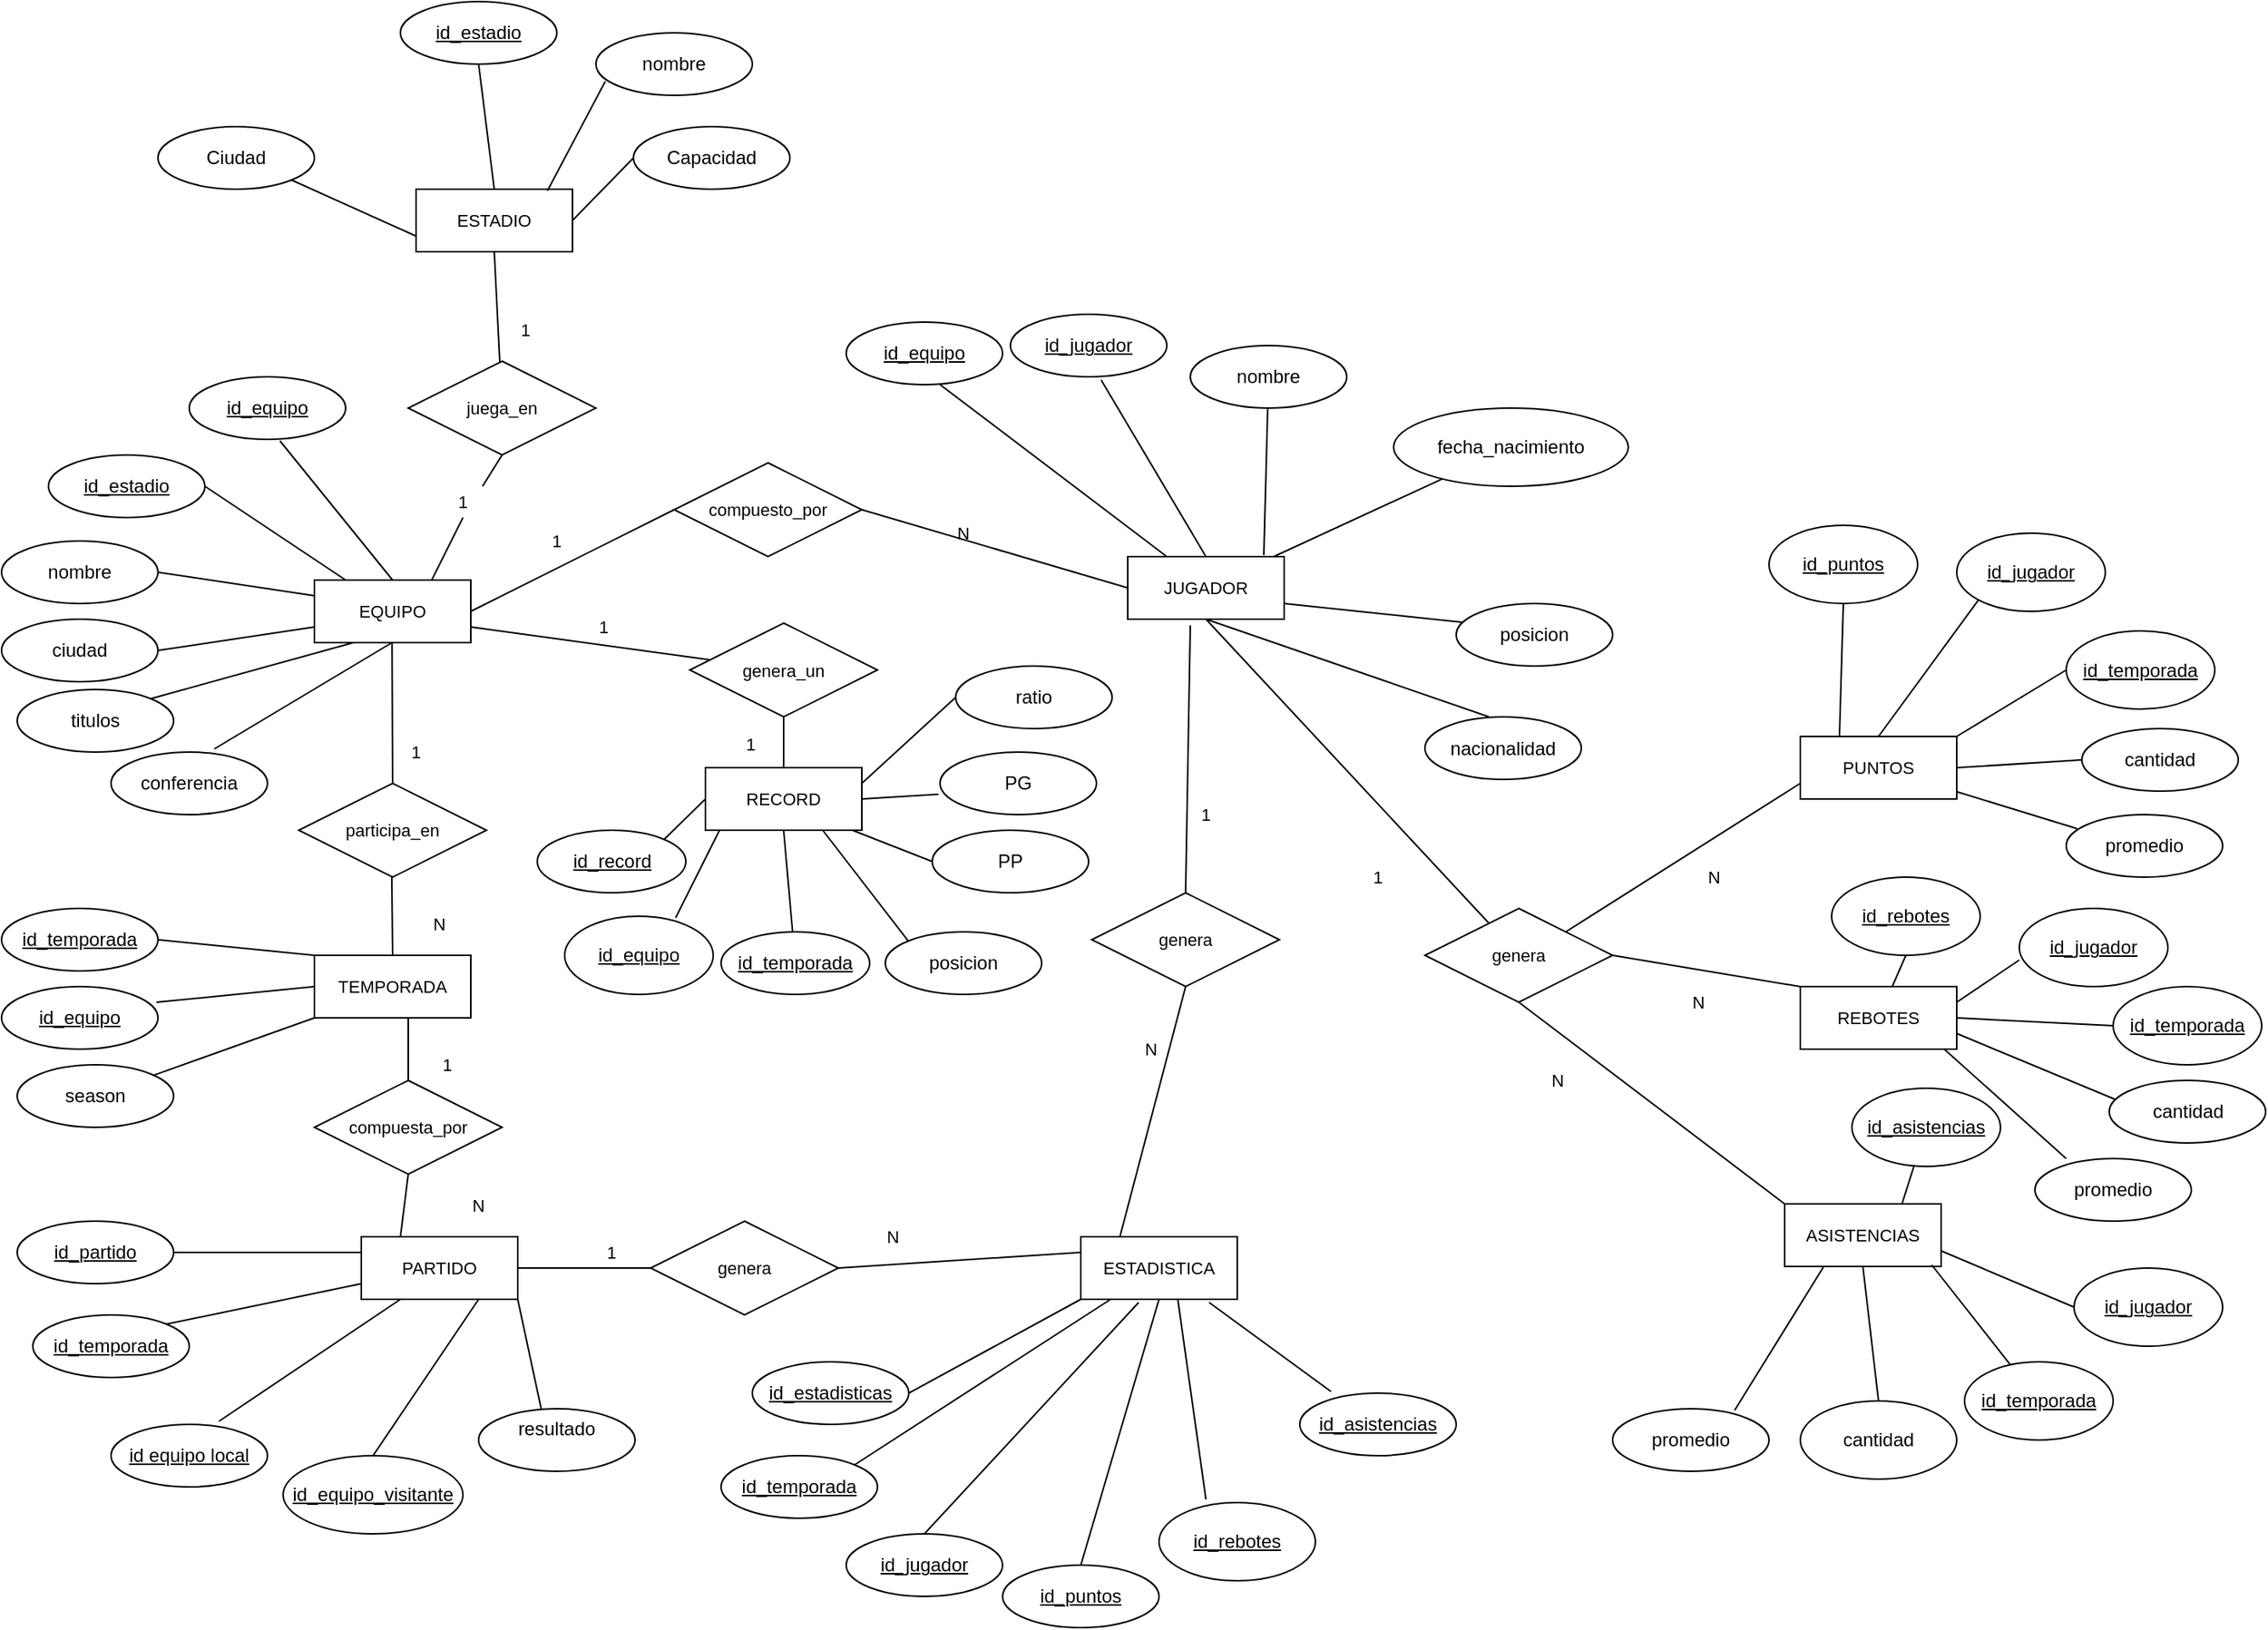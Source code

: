 <mxfile version="17.4.0" type="device"><diagram id="fuQDnRdBaqJoZmb2nzRI" name="Page-1"><mxGraphModel dx="868" dy="454" grid="1" gridSize="10" guides="1" tooltips="1" connect="1" arrows="1" fold="1" page="1" pageScale="1" pageWidth="827" pageHeight="1169" math="0" shadow="0"><root><mxCell id="0"/><mxCell id="1" parent="0"/><mxCell id="46nkglS7ysUn8LPjvUqS-1" style="edgeStyle=none;rounded=0;orthogonalLoop=1;jettySize=auto;html=1;exitX=1;exitY=0.5;exitDx=0;exitDy=0;entryX=0;entryY=0.5;entryDx=0;entryDy=0;fontSize=11;endArrow=none;endFill=0;" parent="1" source="46nkglS7ysUn8LPjvUqS-2" target="46nkglS7ysUn8LPjvUqS-6" edge="1"><mxGeometry relative="1" as="geometry"><mxPoint x="360" y="750" as="targetPoint"/></mxGeometry></mxCell><mxCell id="46nkglS7ysUn8LPjvUqS-2" value="EQUIPO" style="whiteSpace=wrap;html=1;align=center;fontSize=11;strokeColor=default;" parent="1" vertex="1"><mxGeometry x="210" y="730" width="100" height="40" as="geometry"/></mxCell><mxCell id="46nkglS7ysUn8LPjvUqS-3" value="JUGADOR" style="whiteSpace=wrap;html=1;align=center;fontSize=11;strokeColor=default;" parent="1" vertex="1"><mxGeometry x="730" y="715" width="100" height="40" as="geometry"/></mxCell><mxCell id="46nkglS7ysUn8LPjvUqS-4" style="edgeStyle=none;rounded=0;orthogonalLoop=1;jettySize=auto;html=1;exitX=1;exitY=0.5;exitDx=0;exitDy=0;fontSize=11;endArrow=none;endFill=0;entryX=0;entryY=0.5;entryDx=0;entryDy=0;" parent="1" source="46nkglS7ysUn8LPjvUqS-6" target="46nkglS7ysUn8LPjvUqS-3" edge="1"><mxGeometry relative="1" as="geometry"><mxPoint x="490" y="770" as="targetPoint"/><mxPoint x="480" y="750" as="sourcePoint"/></mxGeometry></mxCell><mxCell id="46nkglS7ysUn8LPjvUqS-5" value="N" style="text;html=1;strokeColor=none;fillColor=none;align=center;verticalAlign=middle;whiteSpace=wrap;rounded=0;fontSize=11;" parent="1" vertex="1"><mxGeometry x="600" y="690" width="50" height="20" as="geometry"/></mxCell><mxCell id="46nkglS7ysUn8LPjvUqS-6" value="compuesto_por" style="shape=rhombus;perimeter=rhombusPerimeter;whiteSpace=wrap;html=1;align=center;fontSize=11;strokeColor=default;" parent="1" vertex="1"><mxGeometry x="440" y="655" width="120" height="60" as="geometry"/></mxCell><mxCell id="46nkglS7ysUn8LPjvUqS-7" style="edgeStyle=none;rounded=0;orthogonalLoop=1;jettySize=auto;html=1;exitX=1;exitY=0.5;exitDx=0;exitDy=0;endArrow=none;endFill=0;" parent="1" source="46nkglS7ysUn8LPjvUqS-8" target="46nkglS7ysUn8LPjvUqS-2" edge="1"><mxGeometry relative="1" as="geometry"/></mxCell><mxCell id="46nkglS7ysUn8LPjvUqS-8" value="&lt;u&gt;id_estadio&lt;/u&gt;" style="ellipse;whiteSpace=wrap;html=1;align=center;" parent="1" vertex="1"><mxGeometry x="40" y="650" width="100" height="40" as="geometry"/></mxCell><mxCell id="46nkglS7ysUn8LPjvUqS-9" style="edgeStyle=none;rounded=0;orthogonalLoop=1;jettySize=auto;html=1;exitX=1;exitY=0;exitDx=0;exitDy=0;entryX=0.25;entryY=1;entryDx=0;entryDy=0;endArrow=none;endFill=0;" parent="1" source="46nkglS7ysUn8LPjvUqS-10" target="46nkglS7ysUn8LPjvUqS-2" edge="1"><mxGeometry relative="1" as="geometry"/></mxCell><mxCell id="46nkglS7ysUn8LPjvUqS-10" value="&lt;span&gt;titulos&lt;/span&gt;" style="ellipse;whiteSpace=wrap;html=1;align=center;fontStyle=0" parent="1" vertex="1"><mxGeometry x="20" y="800" width="100" height="40" as="geometry"/></mxCell><mxCell id="46nkglS7ysUn8LPjvUqS-17" style="edgeStyle=none;rounded=0;orthogonalLoop=1;jettySize=auto;html=1;exitX=1;exitY=0.5;exitDx=0;exitDy=0;entryX=0;entryY=0.25;entryDx=0;entryDy=0;endArrow=none;endFill=0;" parent="1" source="46nkglS7ysUn8LPjvUqS-18" target="46nkglS7ysUn8LPjvUqS-2" edge="1"><mxGeometry relative="1" as="geometry"/></mxCell><mxCell id="46nkglS7ysUn8LPjvUqS-18" value="&lt;span&gt;nombre&lt;/span&gt;" style="ellipse;whiteSpace=wrap;html=1;align=center;fontStyle=0" parent="1" vertex="1"><mxGeometry x="10" y="705" width="100" height="40" as="geometry"/></mxCell><mxCell id="46nkglS7ysUn8LPjvUqS-19" style="edgeStyle=none;rounded=0;orthogonalLoop=1;jettySize=auto;html=1;entryX=0.87;entryY=-0.025;entryDx=0;entryDy=0;endArrow=none;endFill=0;entryPerimeter=0;" parent="1" source="46nkglS7ysUn8LPjvUqS-20" target="46nkglS7ysUn8LPjvUqS-3" edge="1"><mxGeometry relative="1" as="geometry"/></mxCell><mxCell id="46nkglS7ysUn8LPjvUqS-20" value="&lt;span&gt;nombre&lt;/span&gt;" style="ellipse;whiteSpace=wrap;html=1;align=center;fontStyle=0" parent="1" vertex="1"><mxGeometry x="770" y="580" width="100" height="40" as="geometry"/></mxCell><mxCell id="46nkglS7ysUn8LPjvUqS-23" style="edgeStyle=none;rounded=0;orthogonalLoop=1;jettySize=auto;html=1;entryX=0.5;entryY=1;entryDx=0;entryDy=0;endArrow=none;endFill=0;exitX=0.41;exitY=0;exitDx=0;exitDy=0;exitPerimeter=0;" parent="1" source="46nkglS7ysUn8LPjvUqS-41" target="46nkglS7ysUn8LPjvUqS-3" edge="1"><mxGeometry relative="1" as="geometry"><mxPoint x="590" y="866" as="sourcePoint"/></mxGeometry></mxCell><mxCell id="46nkglS7ysUn8LPjvUqS-25" value="1" style="text;html=1;strokeColor=none;fillColor=none;align=center;verticalAlign=middle;whiteSpace=wrap;rounded=0;fontSize=11;" parent="1" vertex="1"><mxGeometry x="340" y="695" width="50" height="20" as="geometry"/></mxCell><mxCell id="46nkglS7ysUn8LPjvUqS-26" value="&lt;u&gt;id_jugador&lt;/u&gt;" style="ellipse;whiteSpace=wrap;html=1;align=center;" parent="1" vertex="1"><mxGeometry x="655" y="560" width="100" height="40" as="geometry"/></mxCell><mxCell id="46nkglS7ysUn8LPjvUqS-27" style="edgeStyle=none;rounded=0;orthogonalLoop=1;jettySize=auto;html=1;entryX=0.5;entryY=0;entryDx=0;entryDy=0;endArrow=none;endFill=0;exitX=0.58;exitY=1.05;exitDx=0;exitDy=0;exitPerimeter=0;" parent="1" source="46nkglS7ysUn8LPjvUqS-26" target="46nkglS7ysUn8LPjvUqS-3" edge="1"><mxGeometry relative="1" as="geometry"><mxPoint x="230" y="830" as="sourcePoint"/><mxPoint x="245" y="780" as="targetPoint"/></mxGeometry></mxCell><mxCell id="46nkglS7ysUn8LPjvUqS-29" value="participa_en" style="shape=rhombus;perimeter=rhombusPerimeter;whiteSpace=wrap;html=1;align=center;fontSize=11;strokeColor=default;" parent="1" vertex="1"><mxGeometry x="200" y="860" width="120" height="60" as="geometry"/></mxCell><mxCell id="46nkglS7ysUn8LPjvUqS-30" style="edgeStyle=none;rounded=0;orthogonalLoop=1;jettySize=auto;html=1;exitX=0.5;exitY=0;exitDx=0;exitDy=0;entryX=0.25;entryY=1;entryDx=0;entryDy=0;endArrow=none;endFill=0;" parent="1" source="46nkglS7ysUn8LPjvUqS-29" edge="1"><mxGeometry relative="1" as="geometry"><mxPoint x="179.995" y="855.858" as="sourcePoint"/><mxPoint x="259.64" y="770" as="targetPoint"/></mxGeometry></mxCell><mxCell id="46nkglS7ysUn8LPjvUqS-31" value="PARTIDO" style="whiteSpace=wrap;html=1;align=center;fontSize=11;strokeColor=default;" parent="1" vertex="1"><mxGeometry x="240" y="1150" width="100" height="40" as="geometry"/></mxCell><mxCell id="46nkglS7ysUn8LPjvUqS-34" value="&lt;u&gt;id_partido&lt;/u&gt;" style="ellipse;whiteSpace=wrap;html=1;align=center;" parent="1" vertex="1"><mxGeometry x="20" y="1140" width="100" height="40" as="geometry"/></mxCell><mxCell id="46nkglS7ysUn8LPjvUqS-35" style="edgeStyle=none;rounded=0;orthogonalLoop=1;jettySize=auto;html=1;exitX=1;exitY=0.5;exitDx=0;exitDy=0;entryX=0;entryY=0.25;entryDx=0;entryDy=0;endArrow=none;endFill=0;" parent="1" source="46nkglS7ysUn8LPjvUqS-34" target="46nkglS7ysUn8LPjvUqS-31" edge="1"><mxGeometry relative="1" as="geometry"><mxPoint x="165" y="1190" as="sourcePoint"/><mxPoint x="240" y="1180" as="targetPoint"/></mxGeometry></mxCell><mxCell id="46nkglS7ysUn8LPjvUqS-39" style="edgeStyle=none;rounded=0;orthogonalLoop=1;jettySize=auto;html=1;exitX=0.69;exitY=-0.05;exitDx=0;exitDy=0;entryX=0.25;entryY=1;entryDx=0;entryDy=0;endArrow=none;endFill=0;exitPerimeter=0;" parent="1" source="nMI_UJTSzZsfSIfww0H4-46" edge="1"><mxGeometry relative="1" as="geometry"><mxPoint x="253" y="1260" as="sourcePoint"/><mxPoint x="265" y="1190" as="targetPoint"/></mxGeometry></mxCell><mxCell id="46nkglS7ysUn8LPjvUqS-40" style="edgeStyle=none;rounded=0;orthogonalLoop=1;jettySize=auto;html=1;exitX=0.5;exitY=0;exitDx=0;exitDy=0;entryX=0.25;entryY=1;entryDx=0;entryDy=0;endArrow=none;endFill=0;" parent="1" source="nMI_UJTSzZsfSIfww0H4-47" edge="1"><mxGeometry relative="1" as="geometry"><mxPoint x="319" y="1278" as="sourcePoint"/><mxPoint x="315" y="1190" as="targetPoint"/></mxGeometry></mxCell><mxCell id="46nkglS7ysUn8LPjvUqS-41" value="&lt;span&gt;nacionalidad&lt;/span&gt;" style="ellipse;whiteSpace=wrap;html=1;align=center;fontStyle=0" parent="1" vertex="1"><mxGeometry x="920" y="817.5" width="100" height="40" as="geometry"/></mxCell><mxCell id="46nkglS7ysUn8LPjvUqS-42" value="&lt;span&gt;posicion&lt;/span&gt;" style="ellipse;whiteSpace=wrap;html=1;align=center;fontStyle=0" parent="1" vertex="1"><mxGeometry x="940" y="745" width="100" height="40" as="geometry"/></mxCell><mxCell id="46nkglS7ysUn8LPjvUqS-43" style="edgeStyle=none;rounded=0;orthogonalLoop=1;jettySize=auto;html=1;entryX=1;entryY=0.75;entryDx=0;entryDy=0;endArrow=none;endFill=0;exitX=0.04;exitY=0.3;exitDx=0;exitDy=0;exitPerimeter=0;" parent="1" source="46nkglS7ysUn8LPjvUqS-42" target="46nkglS7ysUn8LPjvUqS-3" edge="1"><mxGeometry relative="1" as="geometry"><mxPoint x="631" y="870" as="sourcePoint"/><mxPoint x="610" y="770" as="targetPoint"/></mxGeometry></mxCell><mxCell id="nMI_UJTSzZsfSIfww0H4-2" style="edgeStyle=none;rounded=0;orthogonalLoop=1;jettySize=auto;html=1;entryX=1;entryY=1;entryDx=0;entryDy=0;endArrow=none;endFill=0;exitX=0.4;exitY=0;exitDx=0;exitDy=0;exitPerimeter=0;" parent="1" source="nMI_UJTSzZsfSIfww0H4-45" target="46nkglS7ysUn8LPjvUqS-31" edge="1"><mxGeometry relative="1" as="geometry"><mxPoint x="425.373" y="1225.572" as="sourcePoint"/><mxPoint x="325" y="1200" as="targetPoint"/></mxGeometry></mxCell><mxCell id="nMI_UJTSzZsfSIfww0H4-9" value="genera" style="shape=rhombus;perimeter=rhombusPerimeter;whiteSpace=wrap;html=1;align=center;fontSize=11;strokeColor=default;" parent="1" vertex="1"><mxGeometry x="425" y="1140" width="120" height="60" as="geometry"/></mxCell><mxCell id="nMI_UJTSzZsfSIfww0H4-10" value="ESTADISTICA" style="whiteSpace=wrap;html=1;align=center;fontSize=11;strokeColor=default;" parent="1" vertex="1"><mxGeometry x="700" y="1150" width="100" height="40" as="geometry"/></mxCell><mxCell id="nMI_UJTSzZsfSIfww0H4-13" value="&lt;u&gt;id_jugador&lt;/u&gt;" style="ellipse;whiteSpace=wrap;html=1;align=center;" parent="1" vertex="1"><mxGeometry x="550" y="1340" width="100" height="40" as="geometry"/></mxCell><mxCell id="nMI_UJTSzZsfSIfww0H4-14" value="&lt;u&gt;id_temporada&lt;/u&gt;" style="ellipse;whiteSpace=wrap;html=1;align=center;" parent="1" vertex="1"><mxGeometry x="470" y="1290" width="100" height="40" as="geometry"/></mxCell><mxCell id="nMI_UJTSzZsfSIfww0H4-15" style="edgeStyle=none;rounded=0;orthogonalLoop=1;jettySize=auto;html=1;entryX=1;entryY=1;entryDx=0;entryDy=0;endArrow=none;endFill=0;" parent="1" edge="1"><mxGeometry relative="1" as="geometry"><mxPoint x="425" y="1170" as="sourcePoint"/><mxPoint x="340" y="1170" as="targetPoint"/></mxGeometry></mxCell><mxCell id="nMI_UJTSzZsfSIfww0H4-16" style="edgeStyle=none;rounded=0;orthogonalLoop=1;jettySize=auto;html=1;entryX=1;entryY=0.5;entryDx=0;entryDy=0;endArrow=none;endFill=0;exitX=0;exitY=0.25;exitDx=0;exitDy=0;" parent="1" source="nMI_UJTSzZsfSIfww0H4-10" target="nMI_UJTSzZsfSIfww0H4-9" edge="1"><mxGeometry relative="1" as="geometry"><mxPoint x="635" y="1169.5" as="sourcePoint"/><mxPoint x="550" y="1169.5" as="targetPoint"/></mxGeometry></mxCell><mxCell id="nMI_UJTSzZsfSIfww0H4-17" value="1" style="text;html=1;strokeColor=none;fillColor=none;align=center;verticalAlign=middle;whiteSpace=wrap;rounded=0;fontSize=11;" parent="1" vertex="1"><mxGeometry x="375" y="1150" width="50" height="20" as="geometry"/></mxCell><mxCell id="nMI_UJTSzZsfSIfww0H4-18" value="N" style="text;html=1;strokeColor=none;fillColor=none;align=center;verticalAlign=middle;whiteSpace=wrap;rounded=0;fontSize=11;" parent="1" vertex="1"><mxGeometry x="555" y="1140" width="50" height="20" as="geometry"/></mxCell><mxCell id="nMI_UJTSzZsfSIfww0H4-20" value="genera" style="shape=rhombus;perimeter=rhombusPerimeter;whiteSpace=wrap;html=1;align=center;fontSize=11;strokeColor=default;" parent="1" vertex="1"><mxGeometry x="707" y="930" width="120" height="60" as="geometry"/></mxCell><mxCell id="nMI_UJTSzZsfSIfww0H4-22" value="&lt;span&gt;conferencia&lt;/span&gt;" style="ellipse;whiteSpace=wrap;html=1;align=center;fontStyle=0" parent="1" vertex="1"><mxGeometry x="80" y="840" width="100" height="40" as="geometry"/></mxCell><mxCell id="nMI_UJTSzZsfSIfww0H4-23" style="edgeStyle=none;rounded=0;orthogonalLoop=1;jettySize=auto;html=1;exitX=0.66;exitY=-0.05;exitDx=0;exitDy=0;entryX=0.25;entryY=1;entryDx=0;entryDy=0;endArrow=none;endFill=0;exitPerimeter=0;" parent="1" source="nMI_UJTSzZsfSIfww0H4-22" edge="1"><mxGeometry relative="1" as="geometry"><mxPoint x="129.995" y="805.858" as="sourcePoint"/><mxPoint x="259.64" y="770" as="targetPoint"/></mxGeometry></mxCell><mxCell id="nMI_UJTSzZsfSIfww0H4-24" value="1" style="text;html=1;strokeColor=none;fillColor=none;align=center;verticalAlign=middle;whiteSpace=wrap;rounded=0;fontSize=11;" parent="1" vertex="1"><mxGeometry x="250" y="817.5" width="50" height="45" as="geometry"/></mxCell><mxCell id="nMI_UJTSzZsfSIfww0H4-25" value="1" style="text;html=1;strokeColor=none;fillColor=none;align=center;verticalAlign=middle;whiteSpace=wrap;rounded=0;fontSize=11;" parent="1" vertex="1"><mxGeometry x="755" y="870" width="50" height="20" as="geometry"/></mxCell><mxCell id="nMI_UJTSzZsfSIfww0H4-26" value="TEMPORADA" style="whiteSpace=wrap;html=1;align=center;fontSize=11;strokeColor=default;" parent="1" vertex="1"><mxGeometry x="210" y="970" width="100" height="40" as="geometry"/></mxCell><mxCell id="nMI_UJTSzZsfSIfww0H4-27" style="edgeStyle=none;rounded=0;orthogonalLoop=1;jettySize=auto;html=1;entryX=0.25;entryY=1;entryDx=0;entryDy=0;endArrow=none;endFill=0;" parent="1" edge="1"><mxGeometry relative="1" as="geometry"><mxPoint x="260" y="970" as="sourcePoint"/><mxPoint x="259.5" y="920" as="targetPoint"/></mxGeometry></mxCell><mxCell id="nMI_UJTSzZsfSIfww0H4-28" value="&lt;span&gt;season&lt;/span&gt;" style="ellipse;whiteSpace=wrap;html=1;align=center;fontStyle=0" parent="1" vertex="1"><mxGeometry x="20" y="1040" width="100" height="40" as="geometry"/></mxCell><mxCell id="nMI_UJTSzZsfSIfww0H4-30" value="&lt;u&gt;id_temporada&lt;/u&gt;" style="ellipse;whiteSpace=wrap;html=1;align=center;" parent="1" vertex="1"><mxGeometry x="10" y="940" width="100" height="40" as="geometry"/></mxCell><mxCell id="nMI_UJTSzZsfSIfww0H4-31" style="edgeStyle=none;rounded=0;orthogonalLoop=1;jettySize=auto;html=1;exitX=1;exitY=0.5;exitDx=0;exitDy=0;entryX=0;entryY=0;entryDx=0;entryDy=0;endArrow=none;endFill=0;" parent="1" source="nMI_UJTSzZsfSIfww0H4-30" target="nMI_UJTSzZsfSIfww0H4-26" edge="1"><mxGeometry relative="1" as="geometry"><mxPoint x="115.355" y="815.858" as="sourcePoint"/><mxPoint x="245" y="780" as="targetPoint"/><Array as="points"/></mxGeometry></mxCell><mxCell id="nMI_UJTSzZsfSIfww0H4-32" style="edgeStyle=none;rounded=0;orthogonalLoop=1;jettySize=auto;html=1;entryX=0;entryY=0;entryDx=0;entryDy=0;endArrow=none;endFill=0;" parent="1" source="nMI_UJTSzZsfSIfww0H4-28" edge="1"><mxGeometry relative="1" as="geometry"><mxPoint x="105.355" y="1005.858" as="sourcePoint"/><mxPoint x="210" y="1010" as="targetPoint"/><Array as="points"/></mxGeometry></mxCell><mxCell id="nMI_UJTSzZsfSIfww0H4-33" value="compuesta_por" style="shape=rhombus;perimeter=rhombusPerimeter;whiteSpace=wrap;html=1;align=center;fontSize=11;strokeColor=default;" parent="1" vertex="1"><mxGeometry x="210" y="1050" width="120" height="60" as="geometry"/></mxCell><mxCell id="nMI_UJTSzZsfSIfww0H4-34" style="edgeStyle=none;rounded=0;orthogonalLoop=1;jettySize=auto;html=1;endArrow=none;endFill=0;" parent="1" target="nMI_UJTSzZsfSIfww0H4-33" edge="1"><mxGeometry relative="1" as="geometry"><mxPoint x="270" y="1010" as="sourcePoint"/><mxPoint x="269.5" y="930" as="targetPoint"/></mxGeometry></mxCell><mxCell id="nMI_UJTSzZsfSIfww0H4-35" style="edgeStyle=none;rounded=0;orthogonalLoop=1;jettySize=auto;html=1;endArrow=none;endFill=0;entryX=0.5;entryY=1;entryDx=0;entryDy=0;exitX=0.25;exitY=0;exitDx=0;exitDy=0;" parent="1" source="46nkglS7ysUn8LPjvUqS-31" target="nMI_UJTSzZsfSIfww0H4-33" edge="1"><mxGeometry relative="1" as="geometry"><mxPoint x="289" y="1160" as="sourcePoint"/><mxPoint x="280" y="1060" as="targetPoint"/></mxGeometry></mxCell><mxCell id="nMI_UJTSzZsfSIfww0H4-36" value="1" style="text;html=1;strokeColor=none;fillColor=none;align=center;verticalAlign=middle;whiteSpace=wrap;rounded=0;fontSize=11;" parent="1" vertex="1"><mxGeometry x="270" y="1030" width="50" height="20" as="geometry"/></mxCell><mxCell id="nMI_UJTSzZsfSIfww0H4-37" value="N" style="text;html=1;strokeColor=none;fillColor=none;align=center;verticalAlign=middle;whiteSpace=wrap;rounded=0;fontSize=11;" parent="1" vertex="1"><mxGeometry x="265" y="940" width="50" height="20" as="geometry"/></mxCell><mxCell id="nMI_UJTSzZsfSIfww0H4-38" value="N" style="text;html=1;strokeColor=none;fillColor=none;align=center;verticalAlign=middle;whiteSpace=wrap;rounded=0;fontSize=11;" parent="1" vertex="1"><mxGeometry x="720" y="1020" width="50" height="20" as="geometry"/></mxCell><mxCell id="nMI_UJTSzZsfSIfww0H4-39" value="N" style="text;html=1;strokeColor=none;fillColor=none;align=center;verticalAlign=middle;whiteSpace=wrap;rounded=0;fontSize=11;" parent="1" vertex="1"><mxGeometry x="290" y="1120" width="50" height="20" as="geometry"/></mxCell><mxCell id="nMI_UJTSzZsfSIfww0H4-41" value="&lt;u&gt;id_temporada&lt;/u&gt;" style="ellipse;whiteSpace=wrap;html=1;align=center;" parent="1" vertex="1"><mxGeometry x="30" y="1200" width="100" height="40" as="geometry"/></mxCell><mxCell id="nMI_UJTSzZsfSIfww0H4-42" style="edgeStyle=none;rounded=0;orthogonalLoop=1;jettySize=auto;html=1;exitX=1;exitY=0;exitDx=0;exitDy=0;entryX=0;entryY=0.75;entryDx=0;entryDy=0;endArrow=none;endFill=0;" parent="1" source="nMI_UJTSzZsfSIfww0H4-41" target="46nkglS7ysUn8LPjvUqS-31" edge="1"><mxGeometry relative="1" as="geometry"><mxPoint x="130" y="1170" as="sourcePoint"/><mxPoint x="250" y="1190" as="targetPoint"/></mxGeometry></mxCell><mxCell id="nMI_UJTSzZsfSIfww0H4-45" value="&lt;span&gt;resultado&lt;br&gt;&lt;br&gt;&lt;/span&gt;" style="ellipse;whiteSpace=wrap;html=1;align=center;fontStyle=0" parent="1" vertex="1"><mxGeometry x="315" y="1260" width="100" height="40" as="geometry"/></mxCell><mxCell id="nMI_UJTSzZsfSIfww0H4-46" value="&lt;u&gt;id equipo local&lt;/u&gt;" style="ellipse;whiteSpace=wrap;html=1;align=center;" parent="1" vertex="1"><mxGeometry x="80" y="1270" width="100" height="40" as="geometry"/></mxCell><mxCell id="nMI_UJTSzZsfSIfww0H4-47" value="&lt;u&gt;id_equipo_visitante&lt;/u&gt;" style="ellipse;whiteSpace=wrap;html=1;align=center;" parent="1" vertex="1"><mxGeometry x="190" y="1290" width="115" height="50" as="geometry"/></mxCell><mxCell id="nMI_UJTSzZsfSIfww0H4-52" value="&lt;span&gt;fecha_nacimiento&lt;/span&gt;" style="ellipse;whiteSpace=wrap;html=1;align=center;fontStyle=0" parent="1" vertex="1"><mxGeometry x="900" y="620" width="150" height="50" as="geometry"/></mxCell><mxCell id="nMI_UJTSzZsfSIfww0H4-54" style="edgeStyle=none;rounded=0;orthogonalLoop=1;jettySize=auto;html=1;endArrow=none;endFill=0;" parent="1" source="nMI_UJTSzZsfSIfww0H4-52" target="46nkglS7ysUn8LPjvUqS-3" edge="1"><mxGeometry relative="1" as="geometry"><mxPoint x="731" y="830" as="sourcePoint"/><mxPoint x="580" y="780" as="targetPoint"/></mxGeometry></mxCell><mxCell id="nMI_UJTSzZsfSIfww0H4-55" style="edgeStyle=none;rounded=0;orthogonalLoop=1;jettySize=auto;html=1;endArrow=none;endFill=0;entryX=0.5;entryY=1;entryDx=0;entryDy=0;exitX=0.25;exitY=0;exitDx=0;exitDy=0;" parent="1" source="nMI_UJTSzZsfSIfww0H4-10" target="nMI_UJTSzZsfSIfww0H4-20" edge="1"><mxGeometry relative="1" as="geometry"><mxPoint x="600" y="1110" as="sourcePoint"/><mxPoint x="592.8" y="780" as="targetPoint"/></mxGeometry></mxCell><mxCell id="nMI_UJTSzZsfSIfww0H4-56" value="&lt;u&gt;id_estadisticas&lt;/u&gt;" style="ellipse;whiteSpace=wrap;html=1;align=center;" parent="1" vertex="1"><mxGeometry x="490" y="1230" width="100" height="40" as="geometry"/></mxCell><mxCell id="nMI_UJTSzZsfSIfww0H4-60" style="edgeStyle=none;rounded=0;orthogonalLoop=1;jettySize=auto;html=1;exitX=1;exitY=0.5;exitDx=0;exitDy=0;endArrow=none;endFill=0;entryX=0;entryY=1;entryDx=0;entryDy=0;" parent="1" source="nMI_UJTSzZsfSIfww0H4-56" target="nMI_UJTSzZsfSIfww0H4-10" edge="1"><mxGeometry relative="1" as="geometry"><mxPoint x="631.25" y="1300" as="sourcePoint"/><mxPoint x="629" y="1200" as="targetPoint"/></mxGeometry></mxCell><mxCell id="nMI_UJTSzZsfSIfww0H4-61" style="edgeStyle=none;rounded=0;orthogonalLoop=1;jettySize=auto;html=1;exitX=1;exitY=0;exitDx=0;exitDy=0;endArrow=none;endFill=0;" parent="1" source="nMI_UJTSzZsfSIfww0H4-14" target="nMI_UJTSzZsfSIfww0H4-10" edge="1"><mxGeometry relative="1" as="geometry"><mxPoint x="600" y="1260" as="sourcePoint"/><mxPoint x="630" y="1210" as="targetPoint"/></mxGeometry></mxCell><mxCell id="nMI_UJTSzZsfSIfww0H4-62" style="edgeStyle=none;rounded=0;orthogonalLoop=1;jettySize=auto;html=1;exitX=0.5;exitY=0;exitDx=0;exitDy=0;endArrow=none;endFill=0;entryX=0.37;entryY=1.05;entryDx=0;entryDy=0;entryPerimeter=0;" parent="1" source="nMI_UJTSzZsfSIfww0H4-13" target="nMI_UJTSzZsfSIfww0H4-10" edge="1"><mxGeometry relative="1" as="geometry"><mxPoint x="610" y="1270" as="sourcePoint"/><mxPoint x="640" y="1220" as="targetPoint"/></mxGeometry></mxCell><mxCell id="nMI_UJTSzZsfSIfww0H4-63" style="edgeStyle=none;rounded=0;orthogonalLoop=1;jettySize=auto;html=1;exitX=0.5;exitY=0;exitDx=0;exitDy=0;endArrow=none;endFill=0;entryX=0.5;entryY=1;entryDx=0;entryDy=0;" parent="1" source="umq1kEuuj-9udKVA30xG-49" target="nMI_UJTSzZsfSIfww0H4-10" edge="1"><mxGeometry relative="1" as="geometry"><mxPoint x="694.645" y="1365.858" as="sourcePoint"/><mxPoint x="650" y="1230" as="targetPoint"/></mxGeometry></mxCell><mxCell id="nMI_UJTSzZsfSIfww0H4-64" style="edgeStyle=none;rounded=0;orthogonalLoop=1;jettySize=auto;html=1;exitX=0.3;exitY=-0.04;exitDx=0;exitDy=0;endArrow=none;endFill=0;entryX=0.62;entryY=1;entryDx=0;entryDy=0;entryPerimeter=0;exitPerimeter=0;" parent="1" source="umq1kEuuj-9udKVA30xG-50" target="nMI_UJTSzZsfSIfww0H4-10" edge="1"><mxGeometry relative="1" as="geometry"><mxPoint x="754.645" y="1305.858" as="sourcePoint"/><mxPoint x="660" y="1240" as="targetPoint"/></mxGeometry></mxCell><mxCell id="nMI_UJTSzZsfSIfww0H4-65" style="edgeStyle=none;rounded=0;orthogonalLoop=1;jettySize=auto;html=1;exitX=0.2;exitY=-0.025;exitDx=0;exitDy=0;endArrow=none;endFill=0;entryX=0.82;entryY=1.05;entryDx=0;entryDy=0;entryPerimeter=0;exitPerimeter=0;" parent="1" source="umq1kEuuj-9udKVA30xG-51" target="nMI_UJTSzZsfSIfww0H4-10" edge="1"><mxGeometry relative="1" as="geometry"><mxPoint x="853" y="1243" as="sourcePoint"/><mxPoint x="670" y="1250" as="targetPoint"/></mxGeometry></mxCell><mxCell id="umq1kEuuj-9udKVA30xG-1" value="&lt;u&gt;id_equipo&lt;/u&gt;" style="ellipse;whiteSpace=wrap;html=1;align=center;" parent="1" vertex="1"><mxGeometry x="130" y="600" width="100" height="40" as="geometry"/></mxCell><mxCell id="umq1kEuuj-9udKVA30xG-2" value="&lt;span&gt;ciudad&lt;/span&gt;" style="ellipse;whiteSpace=wrap;html=1;align=center;fontStyle=0" parent="1" vertex="1"><mxGeometry x="10" y="755" width="100" height="40" as="geometry"/></mxCell><mxCell id="umq1kEuuj-9udKVA30xG-3" style="edgeStyle=none;rounded=0;orthogonalLoop=1;jettySize=auto;html=1;exitX=0.58;exitY=1.025;exitDx=0;exitDy=0;entryX=0.5;entryY=0;entryDx=0;entryDy=0;endArrow=none;endFill=0;exitPerimeter=0;" parent="1" source="umq1kEuuj-9udKVA30xG-1" target="46nkglS7ysUn8LPjvUqS-2" edge="1"><mxGeometry relative="1" as="geometry"><mxPoint x="150" y="680" as="sourcePoint"/><mxPoint x="245" y="780" as="targetPoint"/></mxGeometry></mxCell><mxCell id="umq1kEuuj-9udKVA30xG-4" style="edgeStyle=none;rounded=0;orthogonalLoop=1;jettySize=auto;html=1;exitX=1;exitY=0.5;exitDx=0;exitDy=0;entryX=0;entryY=0.75;entryDx=0;entryDy=0;endArrow=none;endFill=0;" parent="1" source="umq1kEuuj-9udKVA30xG-2" target="46nkglS7ysUn8LPjvUqS-2" edge="1"><mxGeometry relative="1" as="geometry"><mxPoint x="160" y="690" as="sourcePoint"/><mxPoint x="255" y="790" as="targetPoint"/></mxGeometry></mxCell><mxCell id="umq1kEuuj-9udKVA30xG-5" value="&lt;u&gt;id_equipo&lt;/u&gt;" style="ellipse;whiteSpace=wrap;html=1;align=center;" parent="1" vertex="1"><mxGeometry x="550" y="565" width="100" height="40" as="geometry"/></mxCell><mxCell id="umq1kEuuj-9udKVA30xG-6" style="edgeStyle=none;rounded=0;orthogonalLoop=1;jettySize=auto;html=1;entryX=0.6;entryY=1;entryDx=0;entryDy=0;endArrow=none;endFill=0;exitX=0.25;exitY=0;exitDx=0;exitDy=0;entryPerimeter=0;" parent="1" source="46nkglS7ysUn8LPjvUqS-3" target="umq1kEuuj-9udKVA30xG-5" edge="1"><mxGeometry relative="1" as="geometry"><mxPoint x="714" y="767" as="sourcePoint"/><mxPoint x="630" y="770" as="targetPoint"/></mxGeometry></mxCell><mxCell id="umq1kEuuj-9udKVA30xG-7" value="juega_en" style="shape=rhombus;perimeter=rhombusPerimeter;whiteSpace=wrap;html=1;align=center;fontSize=11;strokeColor=default;" parent="1" vertex="1"><mxGeometry x="270" y="590" width="120" height="60" as="geometry"/></mxCell><mxCell id="umq1kEuuj-9udKVA30xG-8" value="ESTADIO" style="whiteSpace=wrap;html=1;align=center;fontSize=11;strokeColor=default;" parent="1" vertex="1"><mxGeometry x="275" y="480" width="100" height="40" as="geometry"/></mxCell><mxCell id="umq1kEuuj-9udKVA30xG-10" value="&lt;u&gt;id_estadio&lt;/u&gt;" style="ellipse;whiteSpace=wrap;html=1;align=center;" parent="1" vertex="1"><mxGeometry x="265" y="360" width="100" height="40" as="geometry"/></mxCell><mxCell id="umq1kEuuj-9udKVA30xG-11" value="&lt;span&gt;Ciudad&lt;/span&gt;" style="ellipse;whiteSpace=wrap;html=1;align=center;fontStyle=0" parent="1" vertex="1"><mxGeometry x="110" y="440" width="100" height="40" as="geometry"/></mxCell><mxCell id="umq1kEuuj-9udKVA30xG-12" value="&lt;span&gt;nombre&lt;/span&gt;" style="ellipse;whiteSpace=wrap;html=1;align=center;fontStyle=0" parent="1" vertex="1"><mxGeometry x="390" y="380" width="100" height="40" as="geometry"/></mxCell><mxCell id="umq1kEuuj-9udKVA30xG-13" value="&lt;span&gt;Capacidad&lt;/span&gt;" style="ellipse;whiteSpace=wrap;html=1;align=center;fontStyle=0" parent="1" vertex="1"><mxGeometry x="414" y="440" width="100" height="40" as="geometry"/></mxCell><mxCell id="umq1kEuuj-9udKVA30xG-14" style="edgeStyle=none;rounded=0;orthogonalLoop=1;jettySize=auto;html=1;exitX=0.5;exitY=1;exitDx=0;exitDy=0;entryX=0.75;entryY=0;entryDx=0;entryDy=0;endArrow=none;endFill=0;startArrow=none;" parent="1" source="umq1kEuuj-9udKVA30xG-22" target="46nkglS7ysUn8LPjvUqS-2" edge="1"><mxGeometry relative="1" as="geometry"><mxPoint x="198" y="651" as="sourcePoint"/><mxPoint x="270" y="740" as="targetPoint"/></mxGeometry></mxCell><mxCell id="umq1kEuuj-9udKVA30xG-15" style="edgeStyle=none;rounded=0;orthogonalLoop=1;jettySize=auto;html=1;exitX=0.5;exitY=1;exitDx=0;exitDy=0;endArrow=none;endFill=0;" parent="1" source="umq1kEuuj-9udKVA30xG-8" target="umq1kEuuj-9udKVA30xG-7" edge="1"><mxGeometry relative="1" as="geometry"><mxPoint x="208" y="661" as="sourcePoint"/><mxPoint x="280" y="750" as="targetPoint"/></mxGeometry></mxCell><mxCell id="umq1kEuuj-9udKVA30xG-16" style="edgeStyle=none;rounded=0;orthogonalLoop=1;jettySize=auto;html=1;exitX=1;exitY=1;exitDx=0;exitDy=0;endArrow=none;endFill=0;entryX=0;entryY=0.75;entryDx=0;entryDy=0;" parent="1" source="umq1kEuuj-9udKVA30xG-11" target="umq1kEuuj-9udKVA30xG-8" edge="1"><mxGeometry relative="1" as="geometry"><mxPoint x="335" y="530" as="sourcePoint"/><mxPoint x="338.537" y="600.732" as="targetPoint"/></mxGeometry></mxCell><mxCell id="umq1kEuuj-9udKVA30xG-18" style="edgeStyle=none;rounded=0;orthogonalLoop=1;jettySize=auto;html=1;exitX=0.5;exitY=1;exitDx=0;exitDy=0;endArrow=none;endFill=0;entryX=0.5;entryY=0;entryDx=0;entryDy=0;" parent="1" source="umq1kEuuj-9udKVA30xG-10" target="umq1kEuuj-9udKVA30xG-8" edge="1"><mxGeometry relative="1" as="geometry"><mxPoint x="355" y="550" as="sourcePoint"/><mxPoint x="358.537" y="620.732" as="targetPoint"/></mxGeometry></mxCell><mxCell id="umq1kEuuj-9udKVA30xG-19" style="edgeStyle=none;rounded=0;orthogonalLoop=1;jettySize=auto;html=1;exitX=0.06;exitY=0.775;exitDx=0;exitDy=0;endArrow=none;endFill=0;exitPerimeter=0;entryX=0.84;entryY=0.025;entryDx=0;entryDy=0;entryPerimeter=0;" parent="1" source="umq1kEuuj-9udKVA30xG-12" target="umq1kEuuj-9udKVA30xG-8" edge="1"><mxGeometry relative="1" as="geometry"><mxPoint x="365" y="560" as="sourcePoint"/><mxPoint x="368.537" y="630.732" as="targetPoint"/></mxGeometry></mxCell><mxCell id="umq1kEuuj-9udKVA30xG-20" style="edgeStyle=none;rounded=0;orthogonalLoop=1;jettySize=auto;html=1;exitX=0;exitY=0.5;exitDx=0;exitDy=0;endArrow=none;endFill=0;entryX=1;entryY=0.5;entryDx=0;entryDy=0;" parent="1" source="umq1kEuuj-9udKVA30xG-13" target="umq1kEuuj-9udKVA30xG-8" edge="1"><mxGeometry relative="1" as="geometry"><mxPoint x="375" y="570" as="sourcePoint"/><mxPoint x="378.537" y="640.732" as="targetPoint"/></mxGeometry></mxCell><mxCell id="umq1kEuuj-9udKVA30xG-21" value="1" style="text;html=1;strokeColor=none;fillColor=none;align=center;verticalAlign=middle;whiteSpace=wrap;rounded=0;fontSize=11;" parent="1" vertex="1"><mxGeometry x="320" y="560" width="50" height="20" as="geometry"/></mxCell><mxCell id="umq1kEuuj-9udKVA30xG-22" value="1" style="text;html=1;strokeColor=none;fillColor=none;align=center;verticalAlign=middle;whiteSpace=wrap;rounded=0;fontSize=11;" parent="1" vertex="1"><mxGeometry x="280" y="670" width="50" height="20" as="geometry"/></mxCell><mxCell id="umq1kEuuj-9udKVA30xG-23" value="" style="edgeStyle=none;rounded=0;orthogonalLoop=1;jettySize=auto;html=1;exitX=0.5;exitY=1;exitDx=0;exitDy=0;entryX=0.75;entryY=0;entryDx=0;entryDy=0;endArrow=none;endFill=0;" parent="1" source="umq1kEuuj-9udKVA30xG-7" target="umq1kEuuj-9udKVA30xG-22" edge="1"><mxGeometry relative="1" as="geometry"><mxPoint x="330" y="650" as="sourcePoint"/><mxPoint x="285" y="730" as="targetPoint"/></mxGeometry></mxCell><mxCell id="umq1kEuuj-9udKVA30xG-24" value="&lt;u&gt;id_equipo&lt;/u&gt;" style="ellipse;whiteSpace=wrap;html=1;align=center;fontStyle=0" parent="1" vertex="1"><mxGeometry x="10" y="990" width="100" height="40" as="geometry"/></mxCell><mxCell id="umq1kEuuj-9udKVA30xG-25" style="edgeStyle=none;rounded=0;orthogonalLoop=1;jettySize=auto;html=1;exitX=0.99;exitY=0.25;exitDx=0;exitDy=0;entryX=0;entryY=0.5;entryDx=0;entryDy=0;endArrow=none;endFill=0;exitPerimeter=0;" parent="1" source="umq1kEuuj-9udKVA30xG-24" target="nMI_UJTSzZsfSIfww0H4-26" edge="1"><mxGeometry relative="1" as="geometry"><mxPoint x="120" y="970" as="sourcePoint"/><mxPoint x="220" y="980" as="targetPoint"/><Array as="points"/></mxGeometry></mxCell><mxCell id="umq1kEuuj-9udKVA30xG-26" value="genera_un" style="shape=rhombus;perimeter=rhombusPerimeter;whiteSpace=wrap;html=1;align=center;fontSize=11;strokeColor=default;" parent="1" vertex="1"><mxGeometry x="450" y="757.5" width="120" height="60" as="geometry"/></mxCell><mxCell id="umq1kEuuj-9udKVA30xG-27" value="RECORD" style="whiteSpace=wrap;html=1;align=center;fontSize=11;strokeColor=default;" parent="1" vertex="1"><mxGeometry x="460" y="850" width="100" height="40" as="geometry"/></mxCell><mxCell id="umq1kEuuj-9udKVA30xG-28" style="edgeStyle=none;rounded=0;orthogonalLoop=1;jettySize=auto;html=1;entryX=1;entryY=0.75;entryDx=0;entryDy=0;endArrow=none;endFill=0;" parent="1" source="umq1kEuuj-9udKVA30xG-26" target="46nkglS7ysUn8LPjvUqS-2" edge="1"><mxGeometry relative="1" as="geometry"><mxPoint x="156" y="848" as="sourcePoint"/><mxPoint x="269.64" y="780" as="targetPoint"/></mxGeometry></mxCell><mxCell id="umq1kEuuj-9udKVA30xG-29" style="edgeStyle=none;rounded=0;orthogonalLoop=1;jettySize=auto;html=1;endArrow=none;endFill=0;exitX=0.5;exitY=1;exitDx=0;exitDy=0;" parent="1" source="umq1kEuuj-9udKVA30xG-26" target="umq1kEuuj-9udKVA30xG-27" edge="1"><mxGeometry relative="1" as="geometry"><mxPoint x="410" y="870" as="sourcePoint"/><mxPoint x="309" y="783" as="targetPoint"/></mxGeometry></mxCell><mxCell id="umq1kEuuj-9udKVA30xG-31" value="&lt;u&gt;id_record&lt;/u&gt;" style="ellipse;whiteSpace=wrap;html=1;align=center;" parent="1" vertex="1"><mxGeometry x="352.5" y="890" width="95" height="40" as="geometry"/></mxCell><mxCell id="umq1kEuuj-9udKVA30xG-34" value="&lt;u&gt;id_equipo&lt;/u&gt;" style="ellipse;whiteSpace=wrap;html=1;align=center;" parent="1" vertex="1"><mxGeometry x="370" y="945" width="95" height="50" as="geometry"/></mxCell><mxCell id="umq1kEuuj-9udKVA30xG-35" value="&lt;u&gt;id_temporada&lt;/u&gt;" style="ellipse;whiteSpace=wrap;html=1;align=center;" parent="1" vertex="1"><mxGeometry x="470" y="955" width="95" height="40" as="geometry"/></mxCell><mxCell id="umq1kEuuj-9udKVA30xG-36" value="&lt;span&gt;PG&lt;/span&gt;" style="ellipse;whiteSpace=wrap;html=1;align=center;fontStyle=0" parent="1" vertex="1"><mxGeometry x="610" y="840" width="100" height="40" as="geometry"/></mxCell><mxCell id="umq1kEuuj-9udKVA30xG-37" value="&lt;span&gt;PP&lt;/span&gt;" style="ellipse;whiteSpace=wrap;html=1;align=center;fontStyle=0" parent="1" vertex="1"><mxGeometry x="605" y="890" width="100" height="40" as="geometry"/></mxCell><mxCell id="umq1kEuuj-9udKVA30xG-38" value="&lt;span&gt;posicion&lt;/span&gt;" style="ellipse;whiteSpace=wrap;html=1;align=center;fontStyle=0" parent="1" vertex="1"><mxGeometry x="575" y="955" width="100" height="40" as="geometry"/></mxCell><mxCell id="umq1kEuuj-9udKVA30xG-39" value="&lt;span&gt;ratio&lt;/span&gt;" style="ellipse;whiteSpace=wrap;html=1;align=center;fontStyle=0" parent="1" vertex="1"><mxGeometry x="620" y="785" width="100" height="40" as="geometry"/></mxCell><mxCell id="umq1kEuuj-9udKVA30xG-40" style="edgeStyle=none;rounded=0;orthogonalLoop=1;jettySize=auto;html=1;entryX=1;entryY=0;entryDx=0;entryDy=0;endArrow=none;endFill=0;exitX=0;exitY=0.5;exitDx=0;exitDy=0;" parent="1" source="umq1kEuuj-9udKVA30xG-27" target="umq1kEuuj-9udKVA30xG-31" edge="1"><mxGeometry relative="1" as="geometry"><mxPoint x="472.941" y="791.029" as="sourcePoint"/><mxPoint x="320" y="770" as="targetPoint"/></mxGeometry></mxCell><mxCell id="umq1kEuuj-9udKVA30xG-41" style="edgeStyle=none;rounded=0;orthogonalLoop=1;jettySize=auto;html=1;endArrow=none;endFill=0;exitX=0.09;exitY=1;exitDx=0;exitDy=0;exitPerimeter=0;entryX=0.747;entryY=0.02;entryDx=0;entryDy=0;entryPerimeter=0;" parent="1" source="umq1kEuuj-9udKVA30xG-27" target="umq1kEuuj-9udKVA30xG-34" edge="1"><mxGeometry relative="1" as="geometry"><mxPoint x="470" y="880" as="sourcePoint"/><mxPoint x="443" y="940" as="targetPoint"/></mxGeometry></mxCell><mxCell id="umq1kEuuj-9udKVA30xG-42" style="edgeStyle=none;rounded=0;orthogonalLoop=1;jettySize=auto;html=1;endArrow=none;endFill=0;exitX=0.5;exitY=1;exitDx=0;exitDy=0;" parent="1" source="umq1kEuuj-9udKVA30xG-27" target="umq1kEuuj-9udKVA30xG-35" edge="1"><mxGeometry relative="1" as="geometry"><mxPoint x="480" y="890" as="sourcePoint"/><mxPoint x="453.409" y="915.783" as="targetPoint"/></mxGeometry></mxCell><mxCell id="umq1kEuuj-9udKVA30xG-43" style="edgeStyle=none;rounded=0;orthogonalLoop=1;jettySize=auto;html=1;endArrow=none;endFill=0;exitX=0.75;exitY=1;exitDx=0;exitDy=0;entryX=0;entryY=0;entryDx=0;entryDy=0;" parent="1" source="umq1kEuuj-9udKVA30xG-27" target="umq1kEuuj-9udKVA30xG-38" edge="1"><mxGeometry relative="1" as="geometry"><mxPoint x="520" y="900" as="sourcePoint"/><mxPoint x="525.854" y="965.012" as="targetPoint"/></mxGeometry></mxCell><mxCell id="umq1kEuuj-9udKVA30xG-44" style="edgeStyle=none;rounded=0;orthogonalLoop=1;jettySize=auto;html=1;endArrow=none;endFill=0;exitX=0.94;exitY=1;exitDx=0;exitDy=0;entryX=0;entryY=0.5;entryDx=0;entryDy=0;exitPerimeter=0;" parent="1" source="umq1kEuuj-9udKVA30xG-27" target="umq1kEuuj-9udKVA30xG-37" edge="1"><mxGeometry relative="1" as="geometry"><mxPoint x="545" y="900" as="sourcePoint"/><mxPoint x="599.645" y="970.858" as="targetPoint"/></mxGeometry></mxCell><mxCell id="umq1kEuuj-9udKVA30xG-45" style="edgeStyle=none;rounded=0;orthogonalLoop=1;jettySize=auto;html=1;endArrow=none;endFill=0;exitX=1;exitY=0.5;exitDx=0;exitDy=0;entryX=-0.01;entryY=0.675;entryDx=0;entryDy=0;entryPerimeter=0;" parent="1" source="umq1kEuuj-9udKVA30xG-27" target="umq1kEuuj-9udKVA30xG-36" edge="1"><mxGeometry relative="1" as="geometry"><mxPoint x="564" y="900" as="sourcePoint"/><mxPoint x="615" y="920" as="targetPoint"/></mxGeometry></mxCell><mxCell id="umq1kEuuj-9udKVA30xG-46" style="edgeStyle=none;rounded=0;orthogonalLoop=1;jettySize=auto;html=1;endArrow=none;endFill=0;exitX=1;exitY=0.25;exitDx=0;exitDy=0;entryX=0;entryY=0.5;entryDx=0;entryDy=0;" parent="1" source="umq1kEuuj-9udKVA30xG-27" target="umq1kEuuj-9udKVA30xG-39" edge="1"><mxGeometry relative="1" as="geometry"><mxPoint x="570" y="880" as="sourcePoint"/><mxPoint x="619" y="877" as="targetPoint"/></mxGeometry></mxCell><mxCell id="umq1kEuuj-9udKVA30xG-47" value="1" style="text;html=1;strokeColor=none;fillColor=none;align=center;verticalAlign=middle;whiteSpace=wrap;rounded=0;fontSize=11;" parent="1" vertex="1"><mxGeometry x="370" y="750" width="50" height="20" as="geometry"/></mxCell><mxCell id="umq1kEuuj-9udKVA30xG-48" value="1" style="text;html=1;strokeColor=none;fillColor=none;align=center;verticalAlign=middle;whiteSpace=wrap;rounded=0;fontSize=11;" parent="1" vertex="1"><mxGeometry x="464" y="825" width="50" height="20" as="geometry"/></mxCell><mxCell id="umq1kEuuj-9udKVA30xG-49" value="&lt;u&gt;id_puntos&lt;/u&gt;" style="ellipse;whiteSpace=wrap;html=1;align=center;" parent="1" vertex="1"><mxGeometry x="650" y="1360" width="100" height="40" as="geometry"/></mxCell><mxCell id="umq1kEuuj-9udKVA30xG-50" value="&lt;u&gt;id_rebotes&lt;/u&gt;" style="ellipse;whiteSpace=wrap;html=1;align=center;" parent="1" vertex="1"><mxGeometry x="750" y="1320" width="100" height="50" as="geometry"/></mxCell><mxCell id="umq1kEuuj-9udKVA30xG-51" value="&lt;u&gt;id_asistencias&lt;/u&gt;" style="ellipse;whiteSpace=wrap;html=1;align=center;" parent="1" vertex="1"><mxGeometry x="840" y="1250" width="100" height="40" as="geometry"/></mxCell><mxCell id="umq1kEuuj-9udKVA30xG-52" style="edgeStyle=none;rounded=0;orthogonalLoop=1;jettySize=auto;html=1;entryX=0.4;entryY=1.1;entryDx=0;entryDy=0;endArrow=none;endFill=0;exitX=0.5;exitY=0;exitDx=0;exitDy=0;entryPerimeter=0;" parent="1" source="nMI_UJTSzZsfSIfww0H4-20" target="46nkglS7ysUn8LPjvUqS-3" edge="1"><mxGeometry relative="1" as="geometry"><mxPoint x="971" y="827.5" as="sourcePoint"/><mxPoint x="790" y="765" as="targetPoint"/></mxGeometry></mxCell><mxCell id="umq1kEuuj-9udKVA30xG-53" value="genera" style="shape=rhombus;perimeter=rhombusPerimeter;whiteSpace=wrap;html=1;align=center;fontSize=11;strokeColor=default;" parent="1" vertex="1"><mxGeometry x="920" y="940" width="120" height="60" as="geometry"/></mxCell><mxCell id="umq1kEuuj-9udKVA30xG-54" style="edgeStyle=none;rounded=0;orthogonalLoop=1;jettySize=auto;html=1;entryX=0.5;entryY=1;entryDx=0;entryDy=0;endArrow=none;endFill=0;" parent="1" source="umq1kEuuj-9udKVA30xG-53" target="46nkglS7ysUn8LPjvUqS-3" edge="1"><mxGeometry relative="1" as="geometry"><mxPoint x="777" y="940" as="sourcePoint"/><mxPoint x="780" y="769" as="targetPoint"/></mxGeometry></mxCell><mxCell id="umq1kEuuj-9udKVA30xG-55" value="PUNTOS" style="whiteSpace=wrap;html=1;align=center;fontSize=11;strokeColor=default;" parent="1" vertex="1"><mxGeometry x="1160" y="830" width="100" height="40" as="geometry"/></mxCell><mxCell id="umq1kEuuj-9udKVA30xG-56" value="REBOTES" style="whiteSpace=wrap;html=1;align=center;fontSize=11;strokeColor=default;" parent="1" vertex="1"><mxGeometry x="1160" y="990" width="100" height="40" as="geometry"/></mxCell><mxCell id="umq1kEuuj-9udKVA30xG-57" value="ASISTENCIAS" style="whiteSpace=wrap;html=1;align=center;fontSize=11;strokeColor=default;" parent="1" vertex="1"><mxGeometry x="1150" y="1129" width="100" height="40" as="geometry"/></mxCell><mxCell id="umq1kEuuj-9udKVA30xG-58" style="edgeStyle=none;rounded=0;orthogonalLoop=1;jettySize=auto;html=1;entryX=1;entryY=0;entryDx=0;entryDy=0;endArrow=none;endFill=0;exitX=0;exitY=0.75;exitDx=0;exitDy=0;" parent="1" source="umq1kEuuj-9udKVA30xG-55" target="umq1kEuuj-9udKVA30xG-53" edge="1"><mxGeometry relative="1" as="geometry"><mxPoint x="970.952" y="959.524" as="sourcePoint"/><mxPoint x="790" y="765" as="targetPoint"/></mxGeometry></mxCell><mxCell id="umq1kEuuj-9udKVA30xG-59" style="edgeStyle=none;rounded=0;orthogonalLoop=1;jettySize=auto;html=1;entryX=1;entryY=0.5;entryDx=0;entryDy=0;endArrow=none;endFill=0;exitX=0;exitY=0;exitDx=0;exitDy=0;" parent="1" source="umq1kEuuj-9udKVA30xG-56" target="umq1kEuuj-9udKVA30xG-53" edge="1"><mxGeometry relative="1" as="geometry"><mxPoint x="1170" y="870" as="sourcePoint"/><mxPoint x="1020" y="965" as="targetPoint"/></mxGeometry></mxCell><mxCell id="umq1kEuuj-9udKVA30xG-60" style="edgeStyle=none;rounded=0;orthogonalLoop=1;jettySize=auto;html=1;entryX=0.5;entryY=1;entryDx=0;entryDy=0;endArrow=none;endFill=0;exitX=0;exitY=0;exitDx=0;exitDy=0;" parent="1" source="umq1kEuuj-9udKVA30xG-57" target="umq1kEuuj-9udKVA30xG-53" edge="1"><mxGeometry relative="1" as="geometry"><mxPoint x="1170" y="1000" as="sourcePoint"/><mxPoint x="1050" y="980" as="targetPoint"/></mxGeometry></mxCell><mxCell id="umq1kEuuj-9udKVA30xG-61" value="1" style="text;html=1;strokeColor=none;fillColor=none;align=center;verticalAlign=middle;whiteSpace=wrap;rounded=0;fontSize=11;" parent="1" vertex="1"><mxGeometry x="865" y="910" width="50" height="20" as="geometry"/></mxCell><mxCell id="umq1kEuuj-9udKVA30xG-62" value="N" style="text;html=1;strokeColor=none;fillColor=none;align=center;verticalAlign=middle;whiteSpace=wrap;rounded=0;fontSize=11;" parent="1" vertex="1"><mxGeometry x="1080" y="910" width="50" height="20" as="geometry"/></mxCell><mxCell id="umq1kEuuj-9udKVA30xG-63" value="N" style="text;html=1;strokeColor=none;fillColor=none;align=center;verticalAlign=middle;whiteSpace=wrap;rounded=0;fontSize=11;" parent="1" vertex="1"><mxGeometry x="1070" y="990" width="50" height="20" as="geometry"/></mxCell><mxCell id="umq1kEuuj-9udKVA30xG-64" value="N" style="text;html=1;strokeColor=none;fillColor=none;align=center;verticalAlign=middle;whiteSpace=wrap;rounded=0;fontSize=11;" parent="1" vertex="1"><mxGeometry x="980" y="1040" width="50" height="20" as="geometry"/></mxCell><mxCell id="umq1kEuuj-9udKVA30xG-65" value="&lt;u&gt;id_puntos&lt;/u&gt;" style="ellipse;whiteSpace=wrap;html=1;align=center;" parent="1" vertex="1"><mxGeometry x="1140" y="695" width="95" height="50" as="geometry"/></mxCell><mxCell id="umq1kEuuj-9udKVA30xG-66" value="&lt;u&gt;id_jugador&lt;/u&gt;" style="ellipse;whiteSpace=wrap;html=1;align=center;" parent="1" vertex="1"><mxGeometry x="1260" y="700" width="95" height="50" as="geometry"/></mxCell><mxCell id="umq1kEuuj-9udKVA30xG-67" value="&lt;u&gt;id_temporada&lt;/u&gt;" style="ellipse;whiteSpace=wrap;html=1;align=center;" parent="1" vertex="1"><mxGeometry x="1330" y="762.5" width="95" height="50" as="geometry"/></mxCell><mxCell id="umq1kEuuj-9udKVA30xG-68" value="&lt;span&gt;cantidad&lt;/span&gt;" style="ellipse;whiteSpace=wrap;html=1;align=center;fontStyle=0" parent="1" vertex="1"><mxGeometry x="1340" y="825" width="100" height="40" as="geometry"/></mxCell><mxCell id="umq1kEuuj-9udKVA30xG-69" value="&lt;span&gt;promedio&lt;/span&gt;" style="ellipse;whiteSpace=wrap;html=1;align=center;fontStyle=0" parent="1" vertex="1"><mxGeometry x="1330" y="880" width="100" height="40" as="geometry"/></mxCell><mxCell id="umq1kEuuj-9udKVA30xG-70" value="&lt;u&gt;id_jugador&lt;/u&gt;" style="ellipse;whiteSpace=wrap;html=1;align=center;" parent="1" vertex="1"><mxGeometry x="1300" y="940" width="95" height="50" as="geometry"/></mxCell><mxCell id="umq1kEuuj-9udKVA30xG-71" value="&lt;u&gt;id_temporada&lt;/u&gt;" style="ellipse;whiteSpace=wrap;html=1;align=center;" parent="1" vertex="1"><mxGeometry x="1360" y="990" width="95" height="50" as="geometry"/></mxCell><mxCell id="umq1kEuuj-9udKVA30xG-72" value="&lt;span&gt;cantidad&lt;/span&gt;" style="ellipse;whiteSpace=wrap;html=1;align=center;fontStyle=0" parent="1" vertex="1"><mxGeometry x="1357.5" y="1050" width="100" height="40" as="geometry"/></mxCell><mxCell id="umq1kEuuj-9udKVA30xG-73" value="&lt;span&gt;promedio&lt;/span&gt;" style="ellipse;whiteSpace=wrap;html=1;align=center;fontStyle=0" parent="1" vertex="1"><mxGeometry x="1310" y="1100" width="100" height="40" as="geometry"/></mxCell><mxCell id="umq1kEuuj-9udKVA30xG-74" value="&lt;span&gt;promedio&lt;/span&gt;" style="ellipse;whiteSpace=wrap;html=1;align=center;fontStyle=0" parent="1" vertex="1"><mxGeometry x="1040" y="1260" width="100" height="40" as="geometry"/></mxCell><mxCell id="umq1kEuuj-9udKVA30xG-75" value="&lt;span&gt;cantidad&lt;/span&gt;" style="ellipse;whiteSpace=wrap;html=1;align=center;fontStyle=0" parent="1" vertex="1"><mxGeometry x="1160" y="1255" width="100" height="50" as="geometry"/></mxCell><mxCell id="umq1kEuuj-9udKVA30xG-76" value="&lt;u&gt;id_temporada&lt;/u&gt;" style="ellipse;whiteSpace=wrap;html=1;align=center;" parent="1" vertex="1"><mxGeometry x="1265" y="1230" width="95" height="50" as="geometry"/></mxCell><mxCell id="umq1kEuuj-9udKVA30xG-77" value="&lt;u&gt;id_jugador&lt;/u&gt;" style="ellipse;whiteSpace=wrap;html=1;align=center;" parent="1" vertex="1"><mxGeometry x="1335" y="1170" width="95" height="50" as="geometry"/></mxCell><mxCell id="umq1kEuuj-9udKVA30xG-78" value="&lt;u&gt;id_rebotes&lt;/u&gt;&lt;span style=&quot;color: rgba(0 , 0 , 0 , 0) ; font-family: monospace ; font-size: 0px&quot;&gt;%3CmxGraphModel%3E%3Croot%3E%3CmxCell%20id%3D%220%22%2F%3E%3CmxCell%20id%3D%221%22%20parent%3D%220%22%2F%3E%3CmxCell%20id%3D%222%22%20value%3D%22%26lt%3Bu%26gt%3Bid_jugador%26lt%3B%2Fu%26gt%3B%22%20style%3D%22ellipse%3BwhiteSpace%3Dwrap%3Bhtml%3D1%3Balign%3Dcenter%3B%22%20vertex%3D%221%22%20parent%3D%221%22%3E%3CmxGeometry%20x%3D%221300%22%20y%3D%22940%22%20width%3D%2295%22%20height%3D%2250%22%20as%3D%22geometry%22%2F%3E%3C%2FmxCell%3E%3C%2Froot%3E%3C%2FmxGraphModel%3E&lt;/span&gt;" style="ellipse;whiteSpace=wrap;html=1;align=center;" parent="1" vertex="1"><mxGeometry x="1180" y="920" width="95" height="50" as="geometry"/></mxCell><mxCell id="umq1kEuuj-9udKVA30xG-79" value="&lt;u&gt;id_asistencias&lt;/u&gt;" style="ellipse;whiteSpace=wrap;html=1;align=center;" parent="1" vertex="1"><mxGeometry x="1193" y="1055" width="95" height="50" as="geometry"/></mxCell><mxCell id="umq1kEuuj-9udKVA30xG-80" style="edgeStyle=none;rounded=0;orthogonalLoop=1;jettySize=auto;html=1;entryX=0.25;entryY=0;entryDx=0;entryDy=0;endArrow=none;endFill=0;exitX=0.5;exitY=1;exitDx=0;exitDy=0;" parent="1" source="umq1kEuuj-9udKVA30xG-65" target="umq1kEuuj-9udKVA30xG-55" edge="1"><mxGeometry relative="1" as="geometry"><mxPoint x="1170" y="870" as="sourcePoint"/><mxPoint x="1020" y="965" as="targetPoint"/></mxGeometry></mxCell><mxCell id="umq1kEuuj-9udKVA30xG-81" style="edgeStyle=none;rounded=0;orthogonalLoop=1;jettySize=auto;html=1;entryX=0.5;entryY=0;entryDx=0;entryDy=0;endArrow=none;endFill=0;exitX=0;exitY=1;exitDx=0;exitDy=0;" parent="1" source="umq1kEuuj-9udKVA30xG-66" target="umq1kEuuj-9udKVA30xG-55" edge="1"><mxGeometry relative="1" as="geometry"><mxPoint x="1197.5" y="755" as="sourcePoint"/><mxPoint x="1195" y="840" as="targetPoint"/></mxGeometry></mxCell><mxCell id="umq1kEuuj-9udKVA30xG-82" style="edgeStyle=none;rounded=0;orthogonalLoop=1;jettySize=auto;html=1;entryX=1;entryY=0;entryDx=0;entryDy=0;endArrow=none;endFill=0;exitX=0;exitY=0.5;exitDx=0;exitDy=0;" parent="1" source="umq1kEuuj-9udKVA30xG-67" target="umq1kEuuj-9udKVA30xG-55" edge="1"><mxGeometry relative="1" as="geometry"><mxPoint x="1207.5" y="765" as="sourcePoint"/><mxPoint x="1205" y="850" as="targetPoint"/></mxGeometry></mxCell><mxCell id="umq1kEuuj-9udKVA30xG-83" style="edgeStyle=none;rounded=0;orthogonalLoop=1;jettySize=auto;html=1;entryX=1;entryY=0.5;entryDx=0;entryDy=0;endArrow=none;endFill=0;exitX=0;exitY=0.5;exitDx=0;exitDy=0;" parent="1" source="umq1kEuuj-9udKVA30xG-68" target="umq1kEuuj-9udKVA30xG-55" edge="1"><mxGeometry relative="1" as="geometry"><mxPoint x="1217.5" y="775" as="sourcePoint"/><mxPoint x="1215" y="860" as="targetPoint"/></mxGeometry></mxCell><mxCell id="umq1kEuuj-9udKVA30xG-84" style="edgeStyle=none;rounded=0;orthogonalLoop=1;jettySize=auto;html=1;endArrow=none;endFill=0;exitX=0.07;exitY=0.225;exitDx=0;exitDy=0;exitPerimeter=0;" parent="1" source="umq1kEuuj-9udKVA30xG-69" target="umq1kEuuj-9udKVA30xG-55" edge="1"><mxGeometry relative="1" as="geometry"><mxPoint x="1227.5" y="785" as="sourcePoint"/><mxPoint x="1230" y="870" as="targetPoint"/></mxGeometry></mxCell><mxCell id="umq1kEuuj-9udKVA30xG-85" style="edgeStyle=none;rounded=0;orthogonalLoop=1;jettySize=auto;html=1;entryX=0.5;entryY=1;entryDx=0;entryDy=0;endArrow=none;endFill=0;" parent="1" source="umq1kEuuj-9udKVA30xG-56" target="umq1kEuuj-9udKVA30xG-78" edge="1"><mxGeometry relative="1" as="geometry"><mxPoint x="1237.5" y="795" as="sourcePoint"/><mxPoint x="1235" y="880" as="targetPoint"/></mxGeometry></mxCell><mxCell id="umq1kEuuj-9udKVA30xG-86" style="edgeStyle=none;rounded=0;orthogonalLoop=1;jettySize=auto;html=1;entryX=0;entryY=0.66;entryDx=0;entryDy=0;endArrow=none;endFill=0;entryPerimeter=0;exitX=1;exitY=0.25;exitDx=0;exitDy=0;" parent="1" source="umq1kEuuj-9udKVA30xG-56" target="umq1kEuuj-9udKVA30xG-70" edge="1"><mxGeometry relative="1" as="geometry"><mxPoint x="1228.75" y="1000" as="sourcePoint"/><mxPoint x="1237.5" y="980" as="targetPoint"/></mxGeometry></mxCell><mxCell id="umq1kEuuj-9udKVA30xG-87" style="edgeStyle=none;rounded=0;orthogonalLoop=1;jettySize=auto;html=1;entryX=0;entryY=0.5;entryDx=0;entryDy=0;endArrow=none;endFill=0;exitX=1;exitY=0.5;exitDx=0;exitDy=0;" parent="1" source="umq1kEuuj-9udKVA30xG-56" target="umq1kEuuj-9udKVA30xG-71" edge="1"><mxGeometry relative="1" as="geometry"><mxPoint x="1238.75" y="1010" as="sourcePoint"/><mxPoint x="1247.5" y="990" as="targetPoint"/></mxGeometry></mxCell><mxCell id="umq1kEuuj-9udKVA30xG-88" style="edgeStyle=none;rounded=0;orthogonalLoop=1;jettySize=auto;html=1;entryX=0.035;entryY=0.3;entryDx=0;entryDy=0;endArrow=none;endFill=0;entryPerimeter=0;" parent="1" target="umq1kEuuj-9udKVA30xG-72" edge="1"><mxGeometry relative="1" as="geometry"><mxPoint x="1260" y="1020" as="sourcePoint"/><mxPoint x="1257.5" y="1000" as="targetPoint"/></mxGeometry></mxCell><mxCell id="umq1kEuuj-9udKVA30xG-89" style="edgeStyle=none;rounded=0;orthogonalLoop=1;jettySize=auto;html=1;entryX=0.2;entryY=0;entryDx=0;entryDy=0;endArrow=none;endFill=0;entryPerimeter=0;exitX=0.92;exitY=1;exitDx=0;exitDy=0;exitPerimeter=0;" parent="1" source="umq1kEuuj-9udKVA30xG-56" target="umq1kEuuj-9udKVA30xG-73" edge="1"><mxGeometry relative="1" as="geometry"><mxPoint x="1258.75" y="1030" as="sourcePoint"/><mxPoint x="1267.5" y="1010" as="targetPoint"/></mxGeometry></mxCell><mxCell id="umq1kEuuj-9udKVA30xG-90" style="edgeStyle=none;rounded=0;orthogonalLoop=1;jettySize=auto;html=1;entryX=0.75;entryY=0;entryDx=0;entryDy=0;endArrow=none;endFill=0;" parent="1" source="umq1kEuuj-9udKVA30xG-79" target="umq1kEuuj-9udKVA30xG-57" edge="1"><mxGeometry relative="1" as="geometry"><mxPoint x="1240" y="1100" as="sourcePoint"/><mxPoint x="1277.5" y="1020" as="targetPoint"/></mxGeometry></mxCell><mxCell id="umq1kEuuj-9udKVA30xG-91" style="edgeStyle=none;rounded=0;orthogonalLoop=1;jettySize=auto;html=1;entryX=1;entryY=0.75;entryDx=0;entryDy=0;endArrow=none;endFill=0;exitX=0;exitY=0.5;exitDx=0;exitDy=0;" parent="1" source="umq1kEuuj-9udKVA30xG-77" target="umq1kEuuj-9udKVA30xG-57" edge="1"><mxGeometry relative="1" as="geometry"><mxPoint x="1242.944" y="1114.682" as="sourcePoint"/><mxPoint x="1235" y="1139" as="targetPoint"/></mxGeometry></mxCell><mxCell id="umq1kEuuj-9udKVA30xG-92" style="edgeStyle=none;rounded=0;orthogonalLoop=1;jettySize=auto;html=1;entryX=0.94;entryY=0.975;entryDx=0;entryDy=0;endArrow=none;endFill=0;entryPerimeter=0;" parent="1" source="umq1kEuuj-9udKVA30xG-76" target="umq1kEuuj-9udKVA30xG-57" edge="1"><mxGeometry relative="1" as="geometry"><mxPoint x="1345" y="1205" as="sourcePoint"/><mxPoint x="1260" y="1169" as="targetPoint"/></mxGeometry></mxCell><mxCell id="umq1kEuuj-9udKVA30xG-93" style="edgeStyle=none;rounded=0;orthogonalLoop=1;jettySize=auto;html=1;entryX=0.5;entryY=1;entryDx=0;entryDy=0;endArrow=none;endFill=0;exitX=0.5;exitY=0;exitDx=0;exitDy=0;" parent="1" source="umq1kEuuj-9udKVA30xG-75" target="umq1kEuuj-9udKVA30xG-57" edge="1"><mxGeometry relative="1" as="geometry"><mxPoint x="1304.429" y="1241.88" as="sourcePoint"/><mxPoint x="1254" y="1178" as="targetPoint"/></mxGeometry></mxCell><mxCell id="umq1kEuuj-9udKVA30xG-94" style="edgeStyle=none;rounded=0;orthogonalLoop=1;jettySize=auto;html=1;entryX=0.25;entryY=1;entryDx=0;entryDy=0;endArrow=none;endFill=0;exitX=0.78;exitY=0.025;exitDx=0;exitDy=0;exitPerimeter=0;" parent="1" source="umq1kEuuj-9udKVA30xG-74" target="umq1kEuuj-9udKVA30xG-57" edge="1"><mxGeometry relative="1" as="geometry"><mxPoint x="1220" y="1265" as="sourcePoint"/><mxPoint x="1210" y="1179" as="targetPoint"/></mxGeometry></mxCell></root></mxGraphModel></diagram></mxfile>